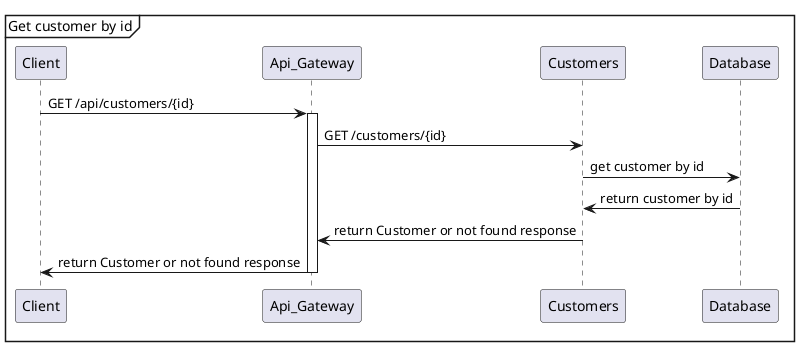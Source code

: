 @startuml
mainframe Get customer by id
Client -> Api_Gateway: GET /api/customers/{id}
activate Api_Gateway
Api_Gateway -> Customers: GET /customers/{id}
Customers -> Database: get customer by id

Customers <- Database: return customer by id
Api_Gateway <- Customers: return Customer or not found response
Client <- Api_Gateway: return Customer or not found response
deactivate Api_Gateway
@enduml